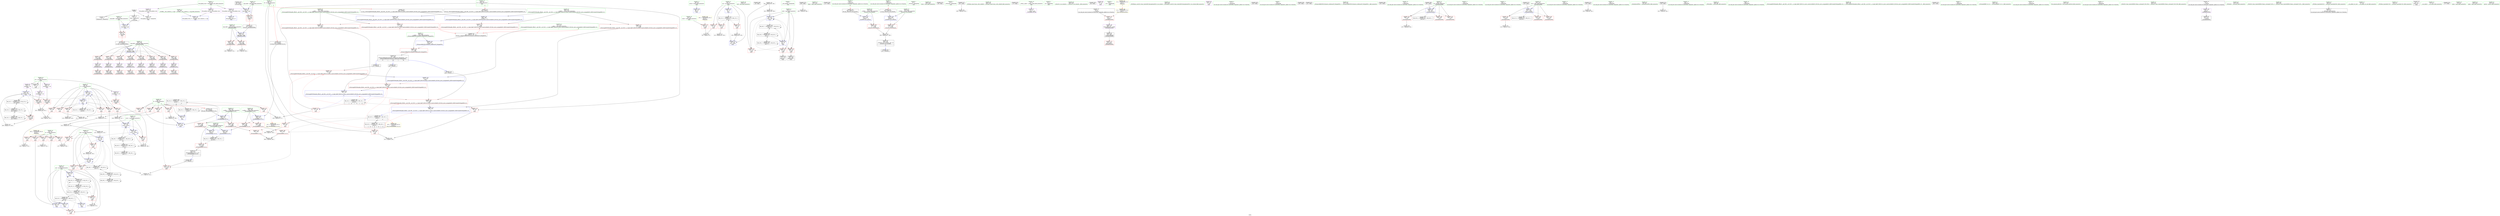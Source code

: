 digraph "SVFG" {
	label="SVFG";

	Node0x55c0e32dd220 [shape=record,color=grey,label="{NodeID: 0\nNullPtr}"];
	Node0x55c0e32dd220 -> Node0x55c0e3307ea0[style=solid];
	Node0x55c0e32dd220 -> Node0x55c0e3307fa0[style=solid];
	Node0x55c0e32dd220 -> Node0x55c0e33093a0[style=solid];
	Node0x55c0e335a240 [shape=record,color=black,label="{NodeID: 526\n46 = PHI()\n0th arg main }"];
	Node0x55c0e335a240 -> Node0x55c0e3309570[style=solid];
	Node0x55c0e331b030 [shape=record,color=grey,label="{NodeID: 360\n406 = cmp(403, 405, )\n}"];
	Node0x55c0e33094a0 [shape=record,color=blue,label="{NodeID: 194\n48\<--79\nretval\<--\nmain\n}"];
	Node0x55c0e3305c10 [shape=record,color=red,label="{NodeID: 111\n92\<--56\n\<--cas\nmain\n}"];
	Node0x55c0e3305c10 -> Node0x55c0e331a5b0[style=solid];
	Node0x55c0e3304690 [shape=record,color=green,label="{NodeID: 28\n50\<--51\nargc.addr\<--argc.addr_field_insensitive\nmain\n}"];
	Node0x55c0e3304690 -> Node0x55c0e33059a0[style=solid];
	Node0x55c0e3304690 -> Node0x55c0e3309570[style=solid];
	Node0x55c0e33108e0 [shape=record,color=black,label="{NodeID: 388\nMR_32V_2 = PHI(MR_32V_3, MR_32V_1, )\npts\{750000 \}\n}"];
	Node0x55c0e33108e0 -> Node0x55c0e33108e0[style=dashed];
	Node0x55c0e33108e0 -> Node0x55c0e3337b70[style=dashed];
	Node0x55c0e3311990 [shape=record,color=blue,label="{NodeID: 222\n388\<--387\n\<--\n_ZSt4swapIiENSt9enable_ifIXsr6__and_ISt6__not_ISt15__is_tuple_likeIT_EESt21is_move_constructibleIS3_ESt18is_move_assignableIS3_EEE5valueEvE4typeERS3_SC_\n|{<s0>8}}"];
	Node0x55c0e3311990:s0 -> Node0x55c0e333a870[style=dashed,color=blue];
	Node0x55c0e330c5c0 [shape=record,color=red,label="{NodeID: 139\n173\<--72\n\<--use\nmain\n}"];
	Node0x55c0e330c5c0 -> Node0x55c0e3309e60[style=solid];
	Node0x55c0e3306f50 [shape=record,color=green,label="{NodeID: 56\n276\<--277\nexit\<--exit_field_insensitive\n}"];
	Node0x55c0e3355a80 [shape=record,color=black,label="{NodeID: 499\n28 = PHI()\n}"];
	Node0x55c0e33187b0 [shape=record,color=grey,label="{NodeID: 333\n194 = Binary(193, 109, )\n}"];
	Node0x55c0e33187b0 -> Node0x55c0e3318630[style=solid];
	Node0x55c0e330dc80 [shape=record,color=red,label="{NodeID: 167\n287\<--286\n\<--arrayidx7\n_ZL8redirectiPPKc\n}"];
	Node0x55c0e3308850 [shape=record,color=black,label="{NodeID: 84\n391\<--414\n_ZSt3minIiERKT_S2_S2__ret\<--\n_ZSt3minIiERKT_S2_S2_\n|{<s0>9}}"];
	Node0x55c0e3308850:s0 -> Node0x55c0e3357c10[style=solid,color=blue];
	Node0x55c0e32d7a90 [shape=record,color=green,label="{NodeID: 1\n7\<--1\n__dso_handle\<--dummyObj\nGlob }"];
	Node0x55c0e335a310 [shape=record,color=black,label="{NodeID: 527\n244 = PHI(82, )\n0th arg _ZL8redirectiPPKc }"];
	Node0x55c0e335a310 -> Node0x55c0e3311310[style=solid];
	Node0x55c0e331b1b0 [shape=record,color=grey,label="{NodeID: 361\n283 = cmp(184, 280, )\n}"];
	Node0x55c0e3309570 [shape=record,color=blue,label="{NodeID: 195\n50\<--46\nargc.addr\<--argc\nmain\n}"];
	Node0x55c0e3309570 -> Node0x55c0e33059a0[style=dashed];
	Node0x55c0e3305ce0 [shape=record,color=red,label="{NodeID: 112\n224\<--56\n\<--cas\nmain\n}"];
	Node0x55c0e3305ce0 -> Node0x55c0e33184b0[style=solid];
	Node0x55c0e3304760 [shape=record,color=green,label="{NodeID: 29\n52\<--53\nargv.addr\<--argv.addr_field_insensitive\nmain\n}"];
	Node0x55c0e3304760 -> Node0x55c0e3305a70[style=solid];
	Node0x55c0e3304760 -> Node0x55c0e3309640[style=solid];
	Node0x55c0e3310de0 [shape=record,color=black,label="{NodeID: 389\nMR_53V_3 = PHI(MR_53V_4, MR_53V_2, )\npts\{395 \}\n}"];
	Node0x55c0e3310de0 -> Node0x55c0e330e7e0[style=dashed];
	Node0x55c0e3311a60 [shape=record,color=blue,label="{NodeID: 223\n396\<--392\n__a.addr\<--__a\n_ZSt3minIiERKT_S2_S2_\n}"];
	Node0x55c0e3311a60 -> Node0x55c0e330e8b0[style=dashed];
	Node0x55c0e3311a60 -> Node0x55c0e330e980[style=dashed];
	Node0x55c0e330c690 [shape=record,color=red,label="{NodeID: 140\n182\<--72\n\<--use\nmain\n}"];
	Node0x55c0e330c690 -> Node0x55c0e33190b0[style=solid];
	Node0x55c0e3307050 [shape=record,color=green,label="{NodeID: 57\n281\<--282\ndup2\<--dup2_field_insensitive\n}"];
	Node0x55c0e3355b50 [shape=record,color=black,label="{NodeID: 500\n221 = PHI()\n}"];
	Node0x55c0e3318930 [shape=record,color=grey,label="{NodeID: 334\n210 = Binary(209, 109, )\n}"];
	Node0x55c0e3318930 -> Node0x55c0e33110e0[style=solid];
	Node0x55c0e330dd50 [shape=record,color=red,label="{NodeID: 168\n299\<--298\n\<--arrayidx12\n_ZL8redirectiPPKc\n}"];
	Node0x55c0e3308920 [shape=record,color=black,label="{NodeID: 85\n448\<--459\n_ZStorSt12_Ios_IostateS__ret\<--or\n_ZStorSt12_Ios_IostateS_\n|{<s0>35}}"];
	Node0x55c0e3308920:s0 -> Node0x55c0e3358810[style=solid,color=blue];
	Node0x55c0e3302980 [shape=record,color=green,label="{NodeID: 2\n8\<--1\n_ZSt3cin\<--dummyObj\nGlob }"];
	Node0x55c0e335a420 [shape=record,color=black,label="{NodeID: 528\n245 = PHI(83, )\n1st arg _ZL8redirectiPPKc }"];
	Node0x55c0e335a420 -> Node0x55c0e33113e0[style=solid];
	Node0x55c0e331b330 [shape=record,color=grey,label="{NodeID: 362\n167 = cmp(165, 166, )\n}"];
	Node0x55c0e3309640 [shape=record,color=blue,label="{NodeID: 196\n52\<--47\nargv.addr\<--argv\nmain\n}"];
	Node0x55c0e3309640 -> Node0x55c0e3305a70[style=dashed];
	Node0x55c0e3305db0 [shape=record,color=red,label="{NodeID: 113\n238\<--56\n\<--cas\nmain\n}"];
	Node0x55c0e3305db0 -> Node0x55c0e3318330[style=solid];
	Node0x55c0e3304830 [shape=record,color=green,label="{NodeID: 30\n54\<--55\ncases\<--cases_field_insensitive\nmain\n}"];
	Node0x55c0e3304830 -> Node0x55c0e3305b40[style=solid];
	Node0x55c0e3311b30 [shape=record,color=blue,label="{NodeID: 224\n398\<--393\n__b.addr\<--__b\n_ZSt3minIiERKT_S2_S2_\n}"];
	Node0x55c0e3311b30 -> Node0x55c0e330ea50[style=dashed];
	Node0x55c0e3311b30 -> Node0x55c0e330eb20[style=dashed];
	Node0x55c0e330c760 [shape=record,color=red,label="{NodeID: 141\n176\<--76\n\<--next\nmain\n}"];
	Node0x55c0e330c760 -> Node0x55c0e3308510[style=solid];
	Node0x55c0e3307150 [shape=record,color=green,label="{NodeID: 58\n293\<--294\nclose\<--close_field_insensitive\n}"];
	Node0x55c0e3357940 [shape=record,color=black,label="{NodeID: 501\n96 = PHI()\n}"];
	Node0x55c0e3318ab0 [shape=record,color=grey,label="{NodeID: 335\n215 = Binary(214, 109, )\n}"];
	Node0x55c0e3318ab0 -> Node0x55c0e3311170[style=solid];
	Node0x55c0e330de20 [shape=record,color=red,label="{NodeID: 169\n309\<--308\n\<--arrayidx18\n_ZL8redirectiPPKc\n}"];
	Node0x55c0e33089f0 [shape=record,color=black,label="{NodeID: 86\n461\<--466\n_ZSt4moveIRiEONSt16remove_referenceIT_E4typeEOS2__ret\<--\n_ZSt4moveIRiEONSt16remove_referenceIT_E4typeEOS2_\n|{<s0>37|<s1>38|<s2>39}}"];
	Node0x55c0e33089f0:s0 -> Node0x55c0e33589d0[style=solid,color=blue];
	Node0x55c0e33089f0:s1 -> Node0x55c0e3358b10[style=solid,color=blue];
	Node0x55c0e33089f0:s2 -> Node0x55c0e3358c50[style=solid,color=blue];
	Node0x55c0e33027e0 [shape=record,color=green,label="{NodeID: 3\n11\<--1\n_ZSt4cout\<--dummyObj\nGlob }"];
	Node0x55c0e335a530 [shape=record,color=black,label="{NodeID: 529\n392 = PHI(66, )\n0th arg _ZSt3minIiERKT_S2_S2_ }"];
	Node0x55c0e335a530 -> Node0x55c0e3311a60[style=solid];
	Node0x55c0e331b4b0 [shape=record,color=grey,label="{NodeID: 363\n295 = cmp(184, 292, )\n}"];
	Node0x55c0e3309710 [shape=record,color=blue,label="{NodeID: 197\n56\<--79\ncas\<--\nmain\n}"];
	Node0x55c0e3309710 -> Node0x55c0e332b170[style=dashed];
	Node0x55c0e3305e80 [shape=record,color=red,label="{NodeID: 114\n99\<--58\n\<--N\nmain\n}"];
	Node0x55c0e3305e80 -> Node0x55c0e3319e30[style=solid];
	Node0x55c0e3304900 [shape=record,color=green,label="{NodeID: 31\n56\<--57\ncas\<--cas_field_insensitive\nmain\n}"];
	Node0x55c0e3304900 -> Node0x55c0e3305c10[style=solid];
	Node0x55c0e3304900 -> Node0x55c0e3305ce0[style=solid];
	Node0x55c0e3304900 -> Node0x55c0e3305db0[style=solid];
	Node0x55c0e3304900 -> Node0x55c0e3309710[style=solid];
	Node0x55c0e3304900 -> Node0x55c0e3311240[style=solid];
	Node0x55c0e3311c00 [shape=record,color=blue,label="{NodeID: 225\n394\<--408\nretval\<--\n_ZSt3minIiERKT_S2_S2_\n}"];
	Node0x55c0e3311c00 -> Node0x55c0e3310de0[style=dashed];
	Node0x55c0e330c830 [shape=record,color=red,label="{NodeID: 142\n186\<--76\n\<--next\nmain\n}"];
	Node0x55c0e330c830 -> Node0x55c0e33085e0[style=solid];
	Node0x55c0e3307250 [shape=record,color=green,label="{NodeID: 59\n345\<--346\n_ZNSt8ios_base15sync_with_stdioEb\<--_ZNSt8ios_base15sync_with_stdioEb_field_insensitive\n}"];
	Node0x55c0e3357a40 [shape=record,color=black,label="{NodeID: 502\n97 = PHI()\n}"];
	Node0x55c0e3318c30 [shape=record,color=grey,label="{NodeID: 336\n202 = Binary(199, 201, )\n}"];
	Node0x55c0e3318c30 -> Node0x55c0e331a130[style=solid];
	Node0x55c0e330def0 [shape=record,color=red,label="{NodeID: 170\n319\<--318\n\<--arrayidx22\n_ZL8redirectiPPKc\n}"];
	Node0x55c0e3308ac0 [shape=record,color=purple,label="{NodeID: 87\n27\<--4\n\<--_ZStL8__ioinit\n__cxx_global_var_init\n}"];
	Node0x55c0e33024a0 [shape=record,color=green,label="{NodeID: 4\n12\<--1\n.str\<--dummyObj\nGlob }"];
	Node0x55c0e335a640 [shape=record,color=black,label="{NodeID: 530\n393 = PHI(60, )\n1st arg _ZSt3minIiERKT_S2_S2_ }"];
	Node0x55c0e335a640 -> Node0x55c0e3311b30[style=solid];
	Node0x55c0e33097e0 [shape=record,color=blue,label="{NodeID: 198\n64\<--111\nans\<--\nmain\n}"];
	Node0x55c0e33097e0 -> Node0x55c0e330b990[style=dashed];
	Node0x55c0e33097e0 -> Node0x55c0e332c070[style=dashed];
	Node0x55c0e330b2c0 [shape=record,color=red,label="{NodeID: 115\n127\<--58\n\<--N\nmain\n}"];
	Node0x55c0e330b2c0 -> Node0x55c0e331aa30[style=solid];
	Node0x55c0e33049d0 [shape=record,color=green,label="{NodeID: 32\n58\<--59\nN\<--N_field_insensitive\nmain\n|{|<s2>8}}"];
	Node0x55c0e33049d0 -> Node0x55c0e3305e80[style=solid];
	Node0x55c0e33049d0 -> Node0x55c0e330b2c0[style=solid];
	Node0x55c0e33049d0:s2 -> Node0x55c0e3359010[style=solid,color=red];
	Node0x55c0e3311cd0 [shape=record,color=blue,label="{NodeID: 226\n394\<--411\nretval\<--\n_ZSt3minIiERKT_S2_S2_\n}"];
	Node0x55c0e3311cd0 -> Node0x55c0e3310de0[style=dashed];
	Node0x55c0e330c900 [shape=record,color=red,label="{NodeID: 143\n193\<--76\n\<--next\nmain\n}"];
	Node0x55c0e330c900 -> Node0x55c0e33187b0[style=solid];
	Node0x55c0e3307350 [shape=record,color=green,label="{NodeID: 60\n354\<--355\n_ZStorSt12_Ios_IostateS_\<--_ZStorSt12_Ios_IostateS__field_insensitive\n}"];
	Node0x55c0e3357b40 [shape=record,color=black,label="{NodeID: 503\n98 = PHI()\n}"];
	Node0x55c0e3318db0 [shape=record,color=grey,label="{NodeID: 337\n191 = Binary(190, 189, )\n}"];
	Node0x55c0e3318db0 -> Node0x55c0e330a0d0[style=solid];
	Node0x55c0e330dfc0 [shape=record,color=red,label="{NodeID: 171\n329\<--328\n\<--arrayidx27\n_ZL8redirectiPPKc\n}"];
	Node0x55c0e3308b90 [shape=record,color=purple,label="{NodeID: 88\n220\<--12\n\<--.str\nmain\n}"];
	Node0x55c0e3303230 [shape=record,color=green,label="{NodeID: 5\n14\<--1\n.str.1\<--dummyObj\nGlob }"];
	Node0x55c0e333d900 [shape=record,color=yellow,style=double,label="{NodeID: 448\n2V_1 = ENCHI(MR_2V_0)\npts\{1 \}\nFun[_ZL8redirectiPPKc]}"];
	Node0x55c0e333d900 -> Node0x55c0e33058d0[style=dashed];
	Node0x55c0e33098b0 [shape=record,color=blue,label="{NodeID: 199\n64\<--118\nans\<--\nmain\n}"];
	Node0x55c0e33098b0 -> Node0x55c0e330b990[style=dashed];
	Node0x55c0e33098b0 -> Node0x55c0e332c070[style=dashed];
	Node0x55c0e330b350 [shape=record,color=red,label="{NodeID: 116\n100\<--60\n\<--M\nmain\n}"];
	Node0x55c0e330b350 -> Node0x55c0e3319e30[style=solid];
	Node0x55c0e3304aa0 [shape=record,color=green,label="{NodeID: 33\n60\<--61\nM\<--M_field_insensitive\nmain\n|{|<s2>8|<s3>9}}"];
	Node0x55c0e3304aa0 -> Node0x55c0e330b350[style=solid];
	Node0x55c0e3304aa0 -> Node0x55c0e330b3e0[style=solid];
	Node0x55c0e3304aa0:s2 -> Node0x55c0e3359150[style=solid,color=red];
	Node0x55c0e3304aa0:s3 -> Node0x55c0e335a640[style=solid,color=red];
	Node0x55c0e3311da0 [shape=record,color=blue,label="{NodeID: 227\n451\<--449\n__a.addr\<--__a\n_ZStorSt12_Ios_IostateS_\n}"];
	Node0x55c0e3311da0 -> Node0x55c0e330ed90[style=dashed];
	Node0x55c0e330c9d0 [shape=record,color=red,label="{NodeID: 144\n136\<--133\n\<--call14\nmain\n}"];
	Node0x55c0e330c9d0 -> Node0x55c0e331a2b0[style=solid];
	Node0x55c0e3307450 [shape=record,color=green,label="{NodeID: 61\n357\<--358\n_ZNSt9basic_iosIcSt11char_traitsIcEE10exceptionsESt12_Ios_Iostate\<--_ZNSt9basic_iosIcSt11char_traitsIcEE10exceptionsESt12_Ios_Iostate_field_insensitive\n}"];
	Node0x55c0e3357c10 [shape=record,color=black,label="{NodeID: 504\n133 = PHI(391, )\n}"];
	Node0x55c0e3357c10 -> Node0x55c0e330c9d0[style=solid];
	Node0x55c0e3318f30 [shape=record,color=grey,label="{NodeID: 338\n141 = Binary(139, 140, )\n}"];
	Node0x55c0e3318f30 -> Node0x55c0e331a730[style=solid];
	Node0x55c0e330e090 [shape=record,color=red,label="{NodeID: 172\n339\<--338\n\<--arrayidx32\n_ZL8redirectiPPKc\n}"];
	Node0x55c0e3308c60 [shape=record,color=purple,label="{NodeID: 89\n229\<--14\n\<--.str.1\nmain\n}"];
	Node0x55c0e33032c0 [shape=record,color=green,label="{NodeID: 6\n17\<--1\n\<--dummyObj\nCan only get source location for instruction, argument, global var or function.}"];
	Node0x55c0e3309980 [shape=record,color=blue,label="{NodeID: 200\n64\<--122\nans\<--\nmain\n}"];
	Node0x55c0e3309980 -> Node0x55c0e3335d70[style=dashed];
	Node0x55c0e330b3e0 [shape=record,color=red,label="{NodeID: 117\n107\<--60\n\<--M\nmain\n}"];
	Node0x55c0e330b3e0 -> Node0x55c0e3319fb0[style=solid];
	Node0x55c0e3304b70 [shape=record,color=green,label="{NodeID: 34\n62\<--63\nK\<--K_field_insensitive\nmain\n}"];
	Node0x55c0e3304b70 -> Node0x55c0e330b4b0[style=solid];
	Node0x55c0e3304b70 -> Node0x55c0e330b580[style=solid];
	Node0x55c0e3304b70 -> Node0x55c0e330b650[style=solid];
	Node0x55c0e3304b70 -> Node0x55c0e330b720[style=solid];
	Node0x55c0e3304b70 -> Node0x55c0e330b7f0[style=solid];
	Node0x55c0e3311e70 [shape=record,color=blue,label="{NodeID: 228\n453\<--450\n__b.addr\<--__b\n_ZStorSt12_Ios_IostateS_\n}"];
	Node0x55c0e3311e70 -> Node0x55c0e330ee60[style=dashed];
	Node0x55c0e330caa0 [shape=record,color=red,label="{NodeID: 145\n179\<--178\n\<--arrayidx\nmain\n}"];
	Node0x55c0e330caa0 -> Node0x55c0e33193b0[style=solid];
	Node0x55c0e3307550 [shape=record,color=green,label="{NodeID: 62\n367\<--368\n__a.addr\<--__a.addr_field_insensitive\n_ZSt4swapIiENSt9enable_ifIXsr6__and_ISt6__not_ISt15__is_tuple_likeIT_EESt21is_move_constructibleIS3_ESt18is_move_assignableIS3_EEE5valueEvE4typeERS3_SC_\n}"];
	Node0x55c0e3307550 -> Node0x55c0e330e230[style=solid];
	Node0x55c0e3307550 -> Node0x55c0e330e300[style=solid];
	Node0x55c0e3307550 -> Node0x55c0e3311650[style=solid];
	Node0x55c0e3357dd0 [shape=record,color=black,label="{NodeID: 505\n226 = PHI()\n}"];
	Node0x55c0e333a870 [shape=record,color=black,label="{NodeID: 422\nMR_16V_4 = PHI(MR_16V_3, MR_16V_2, )\npts\{61 \}\n|{|<s3>9}}"];
	Node0x55c0e333a870 -> Node0x55c0e330b3e0[style=dashed];
	Node0x55c0e333a870 -> Node0x55c0e330c9d0[style=dashed];
	Node0x55c0e333a870 -> Node0x55c0e332bb70[style=dashed];
	Node0x55c0e333a870:s3 -> Node0x55c0e333dd90[style=dashed,color=red];
	Node0x55c0e33190b0 [shape=record,color=grey,label="{NodeID: 339\n183 = Binary(182, 184, )\n}"];
	Node0x55c0e33190b0 -> Node0x55c0e330a000[style=solid];
	Node0x55c0e330e160 [shape=record,color=red,label="{NodeID: 173\n350\<--349\nvbase.offset\<--\n_ZL8redirectiPPKc\n}"];
	Node0x55c0e3308d30 [shape=record,color=purple,label="{NodeID: 90\n472\<--16\nllvm.global_ctors_0\<--llvm.global_ctors\nGlob }"];
	Node0x55c0e3308d30 -> Node0x55c0e330f000[style=solid];
	Node0x55c0e3303350 [shape=record,color=green,label="{NodeID: 7\n79\<--1\n\<--dummyObj\nCan only get source location for instruction, argument, global var or function.}"];
	Node0x55c0e3309a50 [shape=record,color=blue,label="{NodeID: 201\n66\<--124\nR\<--\nmain\n}"];
	Node0x55c0e3309a50 -> Node0x55c0e3336270[style=dashed];
	Node0x55c0e330b4b0 [shape=record,color=red,label="{NodeID: 118\n111\<--62\n\<--K\nmain\n}"];
	Node0x55c0e330b4b0 -> Node0x55c0e33097e0[style=solid];
	Node0x55c0e3304c40 [shape=record,color=green,label="{NodeID: 35\n64\<--65\nans\<--ans_field_insensitive\nmain\n}"];
	Node0x55c0e3304c40 -> Node0x55c0e330b8c0[style=solid];
	Node0x55c0e3304c40 -> Node0x55c0e330b990[style=solid];
	Node0x55c0e3304c40 -> Node0x55c0e33097e0[style=solid];
	Node0x55c0e3304c40 -> Node0x55c0e33098b0[style=solid];
	Node0x55c0e3304c40 -> Node0x55c0e3309980[style=solid];
	Node0x55c0e3304c40 -> Node0x55c0e3309e60[style=solid];
	Node0x55c0e3311f40 [shape=record,color=blue,label="{NodeID: 229\n463\<--462\n__t.addr\<--__t\n_ZSt4moveIRiEONSt16remove_referenceIT_E4typeEOS2_\n}"];
	Node0x55c0e3311f40 -> Node0x55c0e330ef30[style=dashed];
	Node0x55c0e330cb70 [shape=record,color=red,label="{NodeID: 146\n189\<--188\n\<--arrayidx27\nmain\n}"];
	Node0x55c0e330cb70 -> Node0x55c0e3318db0[style=solid];
	Node0x55c0e3307620 [shape=record,color=green,label="{NodeID: 63\n369\<--370\n__b.addr\<--__b.addr_field_insensitive\n_ZSt4swapIiENSt9enable_ifIXsr6__and_ISt6__not_ISt15__is_tuple_likeIT_EESt21is_move_constructibleIS3_ESt18is_move_assignableIS3_EEE5valueEvE4typeERS3_SC_\n}"];
	Node0x55c0e3307620 -> Node0x55c0e330e3d0[style=solid];
	Node0x55c0e3307620 -> Node0x55c0e330e4a0[style=solid];
	Node0x55c0e3307620 -> Node0x55c0e3311720[style=solid];
	Node0x55c0e3357ea0 [shape=record,color=black,label="{NodeID: 506\n230 = PHI()\n}"];
	Node0x55c0e333ad70 [shape=record,color=black,label="{NodeID: 423\nMR_20V_13 = PHI(MR_20V_12, MR_20V_11, )\npts\{65 \}\n}"];
	Node0x55c0e333ad70 -> Node0x55c0e330b8c0[style=dashed];
	Node0x55c0e333ad70 -> Node0x55c0e3309e60[style=dashed];
	Node0x55c0e333ad70 -> Node0x55c0e3334470[style=dashed];
	Node0x55c0e333ad70 -> Node0x55c0e333ad70[style=dashed];
	Node0x55c0e3319230 [shape=record,color=grey,label="{NodeID: 340\n154 = Binary(153, 116, )\n}"];
	Node0x55c0e3319230 -> Node0x55c0e3309cc0[style=solid];
	Node0x55c0e330e230 [shape=record,color=red,label="{NodeID: 174\n375\<--367\n\<--__a.addr\n_ZSt4swapIiENSt9enable_ifIXsr6__and_ISt6__not_ISt15__is_tuple_likeIT_EESt21is_move_constructibleIS3_ESt18is_move_assignableIS3_EEE5valueEvE4typeERS3_SC_\n|{<s0>37}}"];
	Node0x55c0e330e230:s0 -> Node0x55c0e3359e70[style=solid,color=red];
	Node0x55c0e3308e30 [shape=record,color=purple,label="{NodeID: 91\n473\<--16\nllvm.global_ctors_1\<--llvm.global_ctors\nGlob }"];
	Node0x55c0e3308e30 -> Node0x55c0e33092a0[style=solid];
	Node0x55c0e33033e0 [shape=record,color=green,label="{NodeID: 8\n109\<--1\n\<--dummyObj\nCan only get source location for instruction, argument, global var or function.|{<s0>35}}"];
	Node0x55c0e33033e0:s0 -> Node0x55c0e3358ed0[style=solid,color=red];
	Node0x55c0e3309b20 [shape=record,color=blue,label="{NodeID: 202\n68\<--124\nC\<--\nmain\n}"];
	Node0x55c0e3309b20 -> Node0x55c0e330be70[style=dashed];
	Node0x55c0e3309b20 -> Node0x55c0e330bf40[style=dashed];
	Node0x55c0e3309b20 -> Node0x55c0e330c010[style=dashed];
	Node0x55c0e3309b20 -> Node0x55c0e330c0e0[style=dashed];
	Node0x55c0e3309b20 -> Node0x55c0e330c1b0[style=dashed];
	Node0x55c0e3309b20 -> Node0x55c0e330c280[style=dashed];
	Node0x55c0e3309b20 -> Node0x55c0e3309b20[style=dashed];
	Node0x55c0e3309b20 -> Node0x55c0e33110e0[style=dashed];
	Node0x55c0e3309b20 -> Node0x55c0e330f4e0[style=dashed];
	Node0x55c0e330b580 [shape=record,color=red,label="{NodeID: 119\n114\<--62\n\<--K\nmain\n}"];
	Node0x55c0e330b580 -> Node0x55c0e331a8b0[style=solid];
	Node0x55c0e3304d10 [shape=record,color=green,label="{NodeID: 36\n66\<--67\nR\<--R_field_insensitive\nmain\n|{|<s7>9}}"];
	Node0x55c0e3304d10 -> Node0x55c0e330ba60[style=solid];
	Node0x55c0e3304d10 -> Node0x55c0e330bb30[style=solid];
	Node0x55c0e3304d10 -> Node0x55c0e330bc00[style=solid];
	Node0x55c0e3304d10 -> Node0x55c0e330bcd0[style=solid];
	Node0x55c0e3304d10 -> Node0x55c0e330bda0[style=solid];
	Node0x55c0e3304d10 -> Node0x55c0e3309a50[style=solid];
	Node0x55c0e3304d10 -> Node0x55c0e3311170[style=solid];
	Node0x55c0e3304d10:s7 -> Node0x55c0e335a530[style=solid,color=red];
	Node0x55c0e330cc40 [shape=record,color=red,label="{NodeID: 147\n199\<--198\n\<--arrayidx30\nmain\n}"];
	Node0x55c0e330cc40 -> Node0x55c0e3318c30[style=solid];
	Node0x55c0e33076f0 [shape=record,color=green,label="{NodeID: 64\n371\<--372\n__tmp\<--__tmp_field_insensitive\n_ZSt4swapIiENSt9enable_ifIXsr6__and_ISt6__not_ISt15__is_tuple_likeIT_EESt21is_move_constructibleIS3_ESt18is_move_assignableIS3_EEE5valueEvE4typeERS3_SC_\n|{|<s1>39}}"];
	Node0x55c0e33076f0 -> Node0x55c0e33117f0[style=solid];
	Node0x55c0e33076f0:s1 -> Node0x55c0e3359e70[style=solid,color=red];
	Node0x55c0e3357f70 [shape=record,color=black,label="{NodeID: 507\n232 = PHI()\n}"];
	Node0x55c0e33193b0 [shape=record,color=grey,label="{NodeID: 341\n180 = Binary(179, 109, )\n}"];
	Node0x55c0e33193b0 -> Node0x55c0e3309f30[style=solid];
	Node0x55c0e330e300 [shape=record,color=red,label="{NodeID: 175\n384\<--367\n\<--__a.addr\n_ZSt4swapIiENSt9enable_ifIXsr6__and_ISt6__not_ISt15__is_tuple_likeIT_EESt21is_move_constructibleIS3_ESt18is_move_assignableIS3_EEE5valueEvE4typeERS3_SC_\n}"];
	Node0x55c0e330e300 -> Node0x55c0e33118c0[style=solid];
	Node0x55c0e3308f30 [shape=record,color=purple,label="{NodeID: 92\n474\<--16\nllvm.global_ctors_2\<--llvm.global_ctors\nGlob }"];
	Node0x55c0e3308f30 -> Node0x55c0e33093a0[style=solid];
	Node0x55c0e3303470 [shape=record,color=green,label="{NodeID: 9\n116\<--1\n\<--dummyObj\nCan only get source location for instruction, argument, global var or function.|{<s0>35}}"];
	Node0x55c0e3303470:s0 -> Node0x55c0e3358d90[style=solid,color=red];
	Node0x55c0e3309bf0 [shape=record,color=blue,label="{NodeID: 203\n70\<--148\ncover\<--mul20\nmain\n}"];
	Node0x55c0e3309bf0 -> Node0x55c0e330c350[style=dashed];
	Node0x55c0e3309bf0 -> Node0x55c0e330c420[style=dashed];
	Node0x55c0e3309bf0 -> Node0x55c0e330a0d0[style=dashed];
	Node0x55c0e3309bf0 -> Node0x55c0e3334970[style=dashed];
	Node0x55c0e330b650 [shape=record,color=red,label="{NodeID: 120\n118\<--62\n\<--K\nmain\n}"];
	Node0x55c0e330b650 -> Node0x55c0e33098b0[style=solid];
	Node0x55c0e3304de0 [shape=record,color=green,label="{NodeID: 37\n68\<--69\nC\<--C_field_insensitive\nmain\n}"];
	Node0x55c0e3304de0 -> Node0x55c0e330be70[style=solid];
	Node0x55c0e3304de0 -> Node0x55c0e330bf40[style=solid];
	Node0x55c0e3304de0 -> Node0x55c0e330c010[style=solid];
	Node0x55c0e3304de0 -> Node0x55c0e330c0e0[style=solid];
	Node0x55c0e3304de0 -> Node0x55c0e330c1b0[style=solid];
	Node0x55c0e3304de0 -> Node0x55c0e330c280[style=solid];
	Node0x55c0e3304de0 -> Node0x55c0e3309b20[style=solid];
	Node0x55c0e3304de0 -> Node0x55c0e33110e0[style=solid];
	Node0x55c0e330cd10 [shape=record,color=red,label="{NodeID: 148\n201\<--200\n\<--arrayidx31\nmain\n}"];
	Node0x55c0e330cd10 -> Node0x55c0e3318c30[style=solid];
	Node0x55c0e33077c0 [shape=record,color=green,label="{NodeID: 65\n377\<--378\n_ZSt4moveIRiEONSt16remove_referenceIT_E4typeEOS2_\<--_ZSt4moveIRiEONSt16remove_referenceIT_E4typeEOS2__field_insensitive\n}"];
	Node0x55c0e3358040 [shape=record,color=black,label="{NodeID: 508\n233 = PHI()\n}"];
	Node0x55c0e3319530 [shape=record,color=grey,label="{NodeID: 342\n153 = Binary(152, 124, )\n}"];
	Node0x55c0e3319530 -> Node0x55c0e3319230[style=solid];
	Node0x55c0e330e3d0 [shape=record,color=red,label="{NodeID: 176\n381\<--369\n\<--__b.addr\n_ZSt4swapIiENSt9enable_ifIXsr6__and_ISt6__not_ISt15__is_tuple_likeIT_EESt21is_move_constructibleIS3_ESt18is_move_assignableIS3_EEE5valueEvE4typeERS3_SC_\n|{<s0>38}}"];
	Node0x55c0e330e3d0:s0 -> Node0x55c0e3359e70[style=solid,color=red];
	Node0x55c0e3309030 [shape=record,color=purple,label="{NodeID: 93\n178\<--74\narrayidx\<--cut\nmain\n}"];
	Node0x55c0e3309030 -> Node0x55c0e330caa0[style=solid];
	Node0x55c0e3309030 -> Node0x55c0e3309f30[style=solid];
	Node0x55c0e3303500 [shape=record,color=green,label="{NodeID: 10\n122\<--1\n\<--dummyObj\nCan only get source location for instruction, argument, global var or function.}"];
	Node0x55c0e333dd90 [shape=record,color=yellow,style=double,label="{NodeID: 453\n16V_1 = ENCHI(MR_16V_0)\npts\{61 \}\nFun[_ZSt3minIiERKT_S2_S2_]}"];
	Node0x55c0e333dd90 -> Node0x55c0e330ebf0[style=dashed];
	Node0x55c0e3309cc0 [shape=record,color=blue,label="{NodeID: 204\n72\<--154\nuse\<--sub\nmain\n}"];
	Node0x55c0e3309cc0 -> Node0x55c0e330c4f0[style=dashed];
	Node0x55c0e3309cc0 -> Node0x55c0e330c5c0[style=dashed];
	Node0x55c0e3309cc0 -> Node0x55c0e330c690[style=dashed];
	Node0x55c0e3309cc0 -> Node0x55c0e330a000[style=dashed];
	Node0x55c0e3309cc0 -> Node0x55c0e3334e70[style=dashed];
	Node0x55c0e330b720 [shape=record,color=red,label="{NodeID: 121\n142\<--62\n\<--K\nmain\n}"];
	Node0x55c0e330b720 -> Node0x55c0e331a730[style=solid];
	Node0x55c0e3304eb0 [shape=record,color=green,label="{NodeID: 38\n70\<--71\ncover\<--cover_field_insensitive\nmain\n}"];
	Node0x55c0e3304eb0 -> Node0x55c0e330c350[style=solid];
	Node0x55c0e3304eb0 -> Node0x55c0e330c420[style=solid];
	Node0x55c0e3304eb0 -> Node0x55c0e3309bf0[style=solid];
	Node0x55c0e3304eb0 -> Node0x55c0e330a0d0[style=solid];
	Node0x55c0e330cde0 [shape=record,color=red,label="{NodeID: 149\n256\<--246\n\<--argc.addr\n_ZL8redirectiPPKc\n}"];
	Node0x55c0e330cde0 -> Node0x55c0e331abb0[style=solid];
	Node0x55c0e33078c0 [shape=record,color=green,label="{NodeID: 66\n394\<--395\nretval\<--retval_field_insensitive\n_ZSt3minIiERKT_S2_S2_\n}"];
	Node0x55c0e33078c0 -> Node0x55c0e330e7e0[style=solid];
	Node0x55c0e33078c0 -> Node0x55c0e3311c00[style=solid];
	Node0x55c0e33078c0 -> Node0x55c0e3311cd0[style=solid];
	Node0x55c0e3358110 [shape=record,color=black,label="{NodeID: 509\n262 = PHI()\n}"];
	Node0x55c0e3358110 -> Node0x55c0e33114b0[style=solid];
	Node0x55c0e33196b0 [shape=record,color=grey,label="{NodeID: 343\n152 = Binary(150, 151, )\n}"];
	Node0x55c0e33196b0 -> Node0x55c0e3319530[style=solid];
	Node0x55c0e330e4a0 [shape=record,color=red,label="{NodeID: 177\n388\<--369\n\<--__b.addr\n_ZSt4swapIiENSt9enable_ifIXsr6__and_ISt6__not_ISt15__is_tuple_likeIT_EESt21is_move_constructibleIS3_ESt18is_move_assignableIS3_EEE5valueEvE4typeERS3_SC_\n}"];
	Node0x55c0e330e4a0 -> Node0x55c0e3311990[style=solid];
	Node0x55c0e3309100 [shape=record,color=purple,label="{NodeID: 94\n188\<--74\narrayidx27\<--cut\nmain\n}"];
	Node0x55c0e3309100 -> Node0x55c0e330cb70[style=solid];
	Node0x55c0e33035c0 [shape=record,color=green,label="{NodeID: 11\n124\<--1\n\<--dummyObj\nCan only get source location for instruction, argument, global var or function.}"];
	Node0x55c0e333dea0 [shape=record,color=yellow,style=double,label="{NodeID: 454\n22V_1 = ENCHI(MR_22V_0)\npts\{67 \}\nFun[_ZSt3minIiERKT_S2_S2_]}"];
	Node0x55c0e333dea0 -> Node0x55c0e330ecc0[style=dashed];
	Node0x55c0e3328570 [shape=record,color=black,label="{NodeID: 371\nMR_39V_4 = PHI(MR_39V_2, MR_39V_1, )\npts\{251 \}\n}"];
	Node0x55c0e3309d90 [shape=record,color=blue,label="{NodeID: 205\n76\<--79\nnext\<--\nmain\n}"];
	Node0x55c0e3309d90 -> Node0x55c0e330c760[style=dashed];
	Node0x55c0e3309d90 -> Node0x55c0e330c830[style=dashed];
	Node0x55c0e3309d90 -> Node0x55c0e330c900[style=dashed];
	Node0x55c0e3309d90 -> Node0x55c0e330a1a0[style=dashed];
	Node0x55c0e3309d90 -> Node0x55c0e3335370[style=dashed];
	Node0x55c0e330b7f0 [shape=record,color=red,label="{NodeID: 122\n166\<--62\n\<--K\nmain\n}"];
	Node0x55c0e330b7f0 -> Node0x55c0e331b330[style=solid];
	Node0x55c0e3304f80 [shape=record,color=green,label="{NodeID: 39\n72\<--73\nuse\<--use_field_insensitive\nmain\n}"];
	Node0x55c0e3304f80 -> Node0x55c0e330c4f0[style=solid];
	Node0x55c0e3304f80 -> Node0x55c0e330c5c0[style=solid];
	Node0x55c0e3304f80 -> Node0x55c0e330c690[style=solid];
	Node0x55c0e3304f80 -> Node0x55c0e3309cc0[style=solid];
	Node0x55c0e3304f80 -> Node0x55c0e330a000[style=solid];
	Node0x55c0e330ceb0 [shape=record,color=red,label="{NodeID: 150\n304\<--246\n\<--argc.addr\n_ZL8redirectiPPKc\n}"];
	Node0x55c0e330ceb0 -> Node0x55c0e331a430[style=solid];
	Node0x55c0e3307990 [shape=record,color=green,label="{NodeID: 67\n396\<--397\n__a.addr\<--__a.addr_field_insensitive\n_ZSt3minIiERKT_S2_S2_\n}"];
	Node0x55c0e3307990 -> Node0x55c0e330e8b0[style=solid];
	Node0x55c0e3307990 -> Node0x55c0e330e980[style=solid];
	Node0x55c0e3307990 -> Node0x55c0e3311a60[style=solid];
	Node0x55c0e3358240 [shape=record,color=black,label="{NodeID: 510\n280 = PHI()\n}"];
	Node0x55c0e3358240 -> Node0x55c0e331b1b0[style=solid];
	Node0x55c0e3319830 [shape=record,color=grey,label="{NodeID: 344\n148 = Binary(146, 147, )\n}"];
	Node0x55c0e3319830 -> Node0x55c0e3309bf0[style=solid];
	Node0x55c0e330e570 [shape=record,color=red,label="{NodeID: 178\n379\<--376\n\<--call\n_ZSt4swapIiENSt9enable_ifIXsr6__and_ISt6__not_ISt15__is_tuple_likeIT_EESt21is_move_constructibleIS3_ESt18is_move_assignableIS3_EEE5valueEvE4typeERS3_SC_\n}"];
	Node0x55c0e330e570 -> Node0x55c0e33117f0[style=solid];
	Node0x55c0e33091d0 [shape=record,color=purple,label="{NodeID: 95\n198\<--74\narrayidx30\<--cut\nmain\n}"];
	Node0x55c0e33091d0 -> Node0x55c0e330cc40[style=solid];
	Node0x55c0e33036c0 [shape=record,color=green,label="{NodeID: 12\n158\<--1\n\<--dummyObj\nCan only get source location for instruction, argument, global var or function.}"];
	Node0x55c0e3309e60 [shape=record,color=blue,label="{NodeID: 206\n64\<--173\nans\<--\nmain\n}"];
	Node0x55c0e3309e60 -> Node0x55c0e333ad70[style=dashed];
	Node0x55c0e330b8c0 [shape=record,color=red,label="{NodeID: 123\n170\<--64\n\<--ans\nmain\n}"];
	Node0x55c0e330b8c0 -> Node0x55c0e331aeb0[style=solid];
	Node0x55c0e3305050 [shape=record,color=green,label="{NodeID: 40\n74\<--75\ncut\<--cut_field_insensitive\nmain\n}"];
	Node0x55c0e3305050 -> Node0x55c0e3308370[style=solid];
	Node0x55c0e3305050 -> Node0x55c0e3309030[style=solid];
	Node0x55c0e3305050 -> Node0x55c0e3309100[style=solid];
	Node0x55c0e3305050 -> Node0x55c0e33091d0[style=solid];
	Node0x55c0e3305050 -> Node0x55c0e3306000[style=solid];
	Node0x55c0e330cf80 [shape=record,color=red,label="{NodeID: 151\n259\<--248\n\<--argv.addr\n_ZL8redirectiPPKc\n}"];
	Node0x55c0e330cf80 -> Node0x55c0e33060d0[style=solid];
	Node0x55c0e3307a60 [shape=record,color=green,label="{NodeID: 68\n398\<--399\n__b.addr\<--__b.addr_field_insensitive\n_ZSt3minIiERKT_S2_S2_\n}"];
	Node0x55c0e3307a60 -> Node0x55c0e330ea50[style=solid];
	Node0x55c0e3307a60 -> Node0x55c0e330eb20[style=solid];
	Node0x55c0e3307a60 -> Node0x55c0e3311b30[style=solid];
	Node0x55c0e3358340 [shape=record,color=black,label="{NodeID: 511\n292 = PHI()\n}"];
	Node0x55c0e3358340 -> Node0x55c0e331b4b0[style=solid];
	Node0x55c0e33199b0 [shape=record,color=grey,label="{NodeID: 345\n315 = cmp(314, 184, )\n}"];
	Node0x55c0e330e640 [shape=record,color=red,label="{NodeID: 179\n383\<--382\n\<--call1\n_ZSt4swapIiENSt9enable_ifIXsr6__and_ISt6__not_ISt15__is_tuple_likeIT_EESt21is_move_constructibleIS3_ESt18is_move_assignableIS3_EEE5valueEvE4typeERS3_SC_\n}"];
	Node0x55c0e330e640 -> Node0x55c0e33118c0[style=solid];
	Node0x55c0e3306000 [shape=record,color=purple,label="{NodeID: 96\n200\<--74\narrayidx31\<--cut\nmain\n}"];
	Node0x55c0e3306000 -> Node0x55c0e330cd10[style=solid];
	Node0x55c0e33037c0 [shape=record,color=green,label="{NodeID: 13\n159\<--1\n\<--dummyObj\nCan only get source location for instruction, argument, global var or function.}"];
	Node0x55c0e3309f30 [shape=record,color=blue,label="{NodeID: 207\n178\<--180\narrayidx\<--inc\nmain\n}"];
	Node0x55c0e3309f30 -> Node0x55c0e330caa0[style=dashed];
	Node0x55c0e3309f30 -> Node0x55c0e330cb70[style=dashed];
	Node0x55c0e3309f30 -> Node0x55c0e330cc40[style=dashed];
	Node0x55c0e3309f30 -> Node0x55c0e330cd10[style=dashed];
	Node0x55c0e3309f30 -> Node0x55c0e3309f30[style=dashed];
	Node0x55c0e3309f30 -> Node0x55c0e3335870[style=dashed];
	Node0x55c0e330b990 [shape=record,color=red,label="{NodeID: 124\n231\<--64\n\<--ans\nmain\n}"];
	Node0x55c0e3305120 [shape=record,color=green,label="{NodeID: 41\n76\<--77\nnext\<--next_field_insensitive\nmain\n}"];
	Node0x55c0e3305120 -> Node0x55c0e330c760[style=solid];
	Node0x55c0e3305120 -> Node0x55c0e330c830[style=solid];
	Node0x55c0e3305120 -> Node0x55c0e330c900[style=solid];
	Node0x55c0e3305120 -> Node0x55c0e3309d90[style=solid];
	Node0x55c0e3305120 -> Node0x55c0e330a1a0[style=solid];
	Node0x55c0e3333f70 [shape=record,color=black,label="{NodeID: 401\nMR_41V_4 = PHI(MR_41V_3, MR_41V_1, )\npts\{253 \}\n}"];
	Node0x55c0e330d050 [shape=record,color=red,label="{NodeID: 152\n269\<--248\n\<--argv.addr\n_ZL8redirectiPPKc\n}"];
	Node0x55c0e330d050 -> Node0x55c0e33061a0[style=solid];
	Node0x55c0e3307b30 [shape=record,color=green,label="{NodeID: 69\n451\<--452\n__a.addr\<--__a.addr_field_insensitive\n_ZStorSt12_Ios_IostateS_\n}"];
	Node0x55c0e3307b30 -> Node0x55c0e330ed90[style=solid];
	Node0x55c0e3307b30 -> Node0x55c0e3311da0[style=solid];
	Node0x55c0e3358440 [shape=record,color=black,label="{NodeID: 512\n310 = PHI()\n}"];
	Node0x55c0e3358440 -> Node0x55c0e3311580[style=solid];
	Node0x55c0e3319b30 [shape=record,color=grey,label="{NodeID: 346\n325 = cmp(184, 324, )\n}"];
	Node0x55c0e330e710 [shape=record,color=red,label="{NodeID: 180\n387\<--386\n\<--call2\n_ZSt4swapIiENSt9enable_ifIXsr6__and_ISt6__not_ISt15__is_tuple_likeIT_EESt21is_move_constructibleIS3_ESt18is_move_assignableIS3_EEE5valueEvE4typeERS3_SC_\n}"];
	Node0x55c0e330e710 -> Node0x55c0e3311990[style=solid];
	Node0x55c0e33060d0 [shape=record,color=purple,label="{NodeID: 97\n260\<--259\narrayidx\<--\n_ZL8redirectiPPKc\n}"];
	Node0x55c0e33060d0 -> Node0x55c0e330dae0[style=solid];
	Node0x55c0e33038c0 [shape=record,color=green,label="{NodeID: 14\n160\<--1\n\<--dummyObj\nCan only get source location for instruction, argument, global var or function.}"];
	Node0x55c0e330a000 [shape=record,color=blue,label="{NodeID: 208\n72\<--183\nuse\<--dec\nmain\n}"];
	Node0x55c0e330a000 -> Node0x55c0e330c4f0[style=dashed];
	Node0x55c0e330a000 -> Node0x55c0e330c5c0[style=dashed];
	Node0x55c0e330a000 -> Node0x55c0e330c690[style=dashed];
	Node0x55c0e330a000 -> Node0x55c0e330a000[style=dashed];
	Node0x55c0e330a000 -> Node0x55c0e3334e70[style=dashed];
	Node0x55c0e330ba60 [shape=record,color=red,label="{NodeID: 125\n126\<--66\n\<--R\nmain\n}"];
	Node0x55c0e330ba60 -> Node0x55c0e331aa30[style=solid];
	Node0x55c0e33051f0 [shape=record,color=green,label="{NodeID: 42\n85\<--86\n_ZL8redirectiPPKc\<--_ZL8redirectiPPKc_field_insensitive\n}"];
	Node0x55c0e3334470 [shape=record,color=black,label="{NodeID: 402\nMR_20V_10 = PHI(MR_20V_14, MR_20V_9, )\npts\{65 \}\n}"];
	Node0x55c0e3334470 -> Node0x55c0e330b8c0[style=dashed];
	Node0x55c0e3334470 -> Node0x55c0e3309e60[style=dashed];
	Node0x55c0e3334470 -> Node0x55c0e3334470[style=dashed];
	Node0x55c0e3334470 -> Node0x55c0e3335d70[style=dashed];
	Node0x55c0e3334470 -> Node0x55c0e333ad70[style=dashed];
	Node0x55c0e330d120 [shape=record,color=red,label="{NodeID: 153\n285\<--248\n\<--argv.addr\n_ZL8redirectiPPKc\n}"];
	Node0x55c0e330d120 -> Node0x55c0e3306270[style=solid];
	Node0x55c0e3307c00 [shape=record,color=green,label="{NodeID: 70\n453\<--454\n__b.addr\<--__b.addr_field_insensitive\n_ZStorSt12_Ios_IostateS_\n}"];
	Node0x55c0e3307c00 -> Node0x55c0e330ee60[style=solid];
	Node0x55c0e3307c00 -> Node0x55c0e3311e70[style=solid];
	Node0x55c0e3358540 [shape=record,color=black,label="{NodeID: 513\n324 = PHI()\n}"];
	Node0x55c0e3358540 -> Node0x55c0e3319b30[style=solid];
	Node0x55c0e3319cb0 [shape=record,color=grey,label="{NodeID: 347\n335 = cmp(184, 334, )\n}"];
	Node0x55c0e330e7e0 [shape=record,color=red,label="{NodeID: 181\n414\<--394\n\<--retval\n_ZSt3minIiERKT_S2_S2_\n}"];
	Node0x55c0e330e7e0 -> Node0x55c0e3308850[style=solid];
	Node0x55c0e33061a0 [shape=record,color=purple,label="{NodeID: 98\n270\<--269\narrayidx3\<--\n_ZL8redirectiPPKc\n}"];
	Node0x55c0e33061a0 -> Node0x55c0e330dbb0[style=solid];
	Node0x55c0e33039c0 [shape=record,color=green,label="{NodeID: 15\n184\<--1\n\<--dummyObj\nCan only get source location for instruction, argument, global var or function.}"];
	Node0x55c0e330a0d0 [shape=record,color=blue,label="{NodeID: 209\n70\<--191\ncover\<--sub28\nmain\n}"];
	Node0x55c0e330a0d0 -> Node0x55c0e330c350[style=dashed];
	Node0x55c0e330a0d0 -> Node0x55c0e330c420[style=dashed];
	Node0x55c0e330a0d0 -> Node0x55c0e330a0d0[style=dashed];
	Node0x55c0e330a0d0 -> Node0x55c0e3334970[style=dashed];
	Node0x55c0e330bb30 [shape=record,color=red,label="{NodeID: 126\n139\<--66\n\<--R\nmain\n}"];
	Node0x55c0e330bb30 -> Node0x55c0e3318f30[style=solid];
	Node0x55c0e33052f0 [shape=record,color=green,label="{NodeID: 43\n88\<--89\n_ZNSirsERi\<--_ZNSirsERi_field_insensitive\n}"];
	Node0x55c0e3334970 [shape=record,color=black,label="{NodeID: 403\nMR_26V_7 = PHI(MR_26V_11, MR_26V_6, )\npts\{71 \}\n}"];
	Node0x55c0e3334970 -> Node0x55c0e3309bf0[style=dashed];
	Node0x55c0e3334970 -> Node0x55c0e3334970[style=dashed];
	Node0x55c0e3334970 -> Node0x55c0e3336c70[style=dashed];
	Node0x55c0e330d1f0 [shape=record,color=red,label="{NodeID: 154\n297\<--248\n\<--argv.addr\n_ZL8redirectiPPKc\n}"];
	Node0x55c0e330d1f0 -> Node0x55c0e3306340[style=solid];
	Node0x55c0e3307cd0 [shape=record,color=green,label="{NodeID: 71\n463\<--464\n__t.addr\<--__t.addr_field_insensitive\n_ZSt4moveIRiEONSt16remove_referenceIT_E4typeEOS2_\n}"];
	Node0x55c0e3307cd0 -> Node0x55c0e330ef30[style=solid];
	Node0x55c0e3307cd0 -> Node0x55c0e3311f40[style=solid];
	Node0x55c0e3358640 [shape=record,color=black,label="{NodeID: 514\n334 = PHI()\n}"];
	Node0x55c0e3358640 -> Node0x55c0e3319cb0[style=solid];
	Node0x55c0e3319e30 [shape=record,color=grey,label="{NodeID: 348\n101 = cmp(99, 100, )\n}"];
	Node0x55c0e330e8b0 [shape=record,color=red,label="{NodeID: 182\n404\<--396\n\<--__a.addr\n_ZSt3minIiERKT_S2_S2_\n}"];
	Node0x55c0e330e8b0 -> Node0x55c0e330ecc0[style=solid];
	Node0x55c0e3306270 [shape=record,color=purple,label="{NodeID: 99\n286\<--285\narrayidx7\<--\n_ZL8redirectiPPKc\n}"];
	Node0x55c0e3306270 -> Node0x55c0e330dc80[style=solid];
	Node0x55c0e3303ac0 [shape=record,color=green,label="{NodeID: 16\n196\<--1\n\<--dummyObj\nCan only get source location for instruction, argument, global var or function.}"];
	Node0x55c0e330a1a0 [shape=record,color=blue,label="{NodeID: 210\n76\<--195\nnext\<--and\nmain\n}"];
	Node0x55c0e330a1a0 -> Node0x55c0e330c760[style=dashed];
	Node0x55c0e330a1a0 -> Node0x55c0e330c830[style=dashed];
	Node0x55c0e330a1a0 -> Node0x55c0e330c900[style=dashed];
	Node0x55c0e330a1a0 -> Node0x55c0e330a1a0[style=dashed];
	Node0x55c0e330a1a0 -> Node0x55c0e3335370[style=dashed];
	Node0x55c0e330bc00 [shape=record,color=red,label="{NodeID: 127\n146\<--66\n\<--R\nmain\n}"];
	Node0x55c0e330bc00 -> Node0x55c0e3319830[style=solid];
	Node0x55c0e33053f0 [shape=record,color=green,label="{NodeID: 44\n104\<--105\n_ZSt4swapIiENSt9enable_ifIXsr6__and_ISt6__not_ISt15__is_tuple_likeIT_EESt21is_move_constructibleIS3_ESt18is_move_assignableIS3_EEE5valueEvE4typeERS3_SC_\<--_ZSt4swapIiENSt9enable_ifIXsr6__and_ISt6__not_ISt15__is_tuple_likeIT_EESt21is_move_constructibleIS3_ESt18is_move_assignableIS3_EEE5valueEvE4typeERS3_SC__field_insensitive\n}"];
	Node0x55c0e3334e70 [shape=record,color=black,label="{NodeID: 404\nMR_28V_7 = PHI(MR_28V_11, MR_28V_6, )\npts\{73 \}\n}"];
	Node0x55c0e3334e70 -> Node0x55c0e3309cc0[style=dashed];
	Node0x55c0e3334e70 -> Node0x55c0e3334e70[style=dashed];
	Node0x55c0e3334e70 -> Node0x55c0e3337170[style=dashed];
	Node0x55c0e330d2c0 [shape=record,color=red,label="{NodeID: 155\n307\<--248\n\<--argv.addr\n_ZL8redirectiPPKc\n}"];
	Node0x55c0e330d2c0 -> Node0x55c0e3306410[style=solid];
	Node0x55c0e3307da0 [shape=record,color=green,label="{NodeID: 72\n18\<--468\n_GLOBAL__sub_I_bmerry_2_1.cpp\<--_GLOBAL__sub_I_bmerry_2_1.cpp_field_insensitive\n}"];
	Node0x55c0e3307da0 -> Node0x55c0e33092a0[style=solid];
	Node0x55c0e3358740 [shape=record,color=black,label="{NodeID: 515\n344 = PHI()\n}"];
	Node0x55c0e332a4a0 [shape=record,color=yellow,style=double,label="{NodeID: 432\n2V_1 = ENCHI(MR_2V_0)\npts\{1 \}\nFun[main]|{<s0>3}}"];
	Node0x55c0e332a4a0:s0 -> Node0x55c0e333d900[style=dashed,color=red];
	Node0x55c0e3319fb0 [shape=record,color=grey,label="{NodeID: 349\n108 = cmp(107, 109, )\n}"];
	Node0x55c0e330e980 [shape=record,color=red,label="{NodeID: 183\n411\<--396\n\<--__a.addr\n_ZSt3minIiERKT_S2_S2_\n}"];
	Node0x55c0e330e980 -> Node0x55c0e3311cd0[style=solid];
	Node0x55c0e3306340 [shape=record,color=purple,label="{NodeID: 100\n298\<--297\narrayidx12\<--\n_ZL8redirectiPPKc\n}"];
	Node0x55c0e3306340 -> Node0x55c0e330dd50[style=solid];
	Node0x55c0e3303bc0 [shape=record,color=green,label="{NodeID: 17\n234\<--1\n\<--dummyObj\nCan only get source location for instruction, argument, global var or function.}"];
	Node0x55c0e33110e0 [shape=record,color=blue,label="{NodeID: 211\n68\<--210\nC\<--inc36\nmain\n}"];
	Node0x55c0e33110e0 -> Node0x55c0e330be70[style=dashed];
	Node0x55c0e33110e0 -> Node0x55c0e330bf40[style=dashed];
	Node0x55c0e33110e0 -> Node0x55c0e330c010[style=dashed];
	Node0x55c0e33110e0 -> Node0x55c0e330c0e0[style=dashed];
	Node0x55c0e33110e0 -> Node0x55c0e330c1b0[style=dashed];
	Node0x55c0e33110e0 -> Node0x55c0e330c280[style=dashed];
	Node0x55c0e33110e0 -> Node0x55c0e3309b20[style=dashed];
	Node0x55c0e33110e0 -> Node0x55c0e33110e0[style=dashed];
	Node0x55c0e33110e0 -> Node0x55c0e330f4e0[style=dashed];
	Node0x55c0e330bcd0 [shape=record,color=red,label="{NodeID: 128\n150\<--66\n\<--R\nmain\n}"];
	Node0x55c0e330bcd0 -> Node0x55c0e33196b0[style=solid];
	Node0x55c0e33054f0 [shape=record,color=green,label="{NodeID: 45\n134\<--135\n_ZSt3minIiERKT_S2_S2_\<--_ZSt3minIiERKT_S2_S2__field_insensitive\n}"];
	Node0x55c0e3335370 [shape=record,color=black,label="{NodeID: 405\nMR_30V_7 = PHI(MR_30V_11, MR_30V_6, )\npts\{77 \}\n}"];
	Node0x55c0e3335370 -> Node0x55c0e3309d90[style=dashed];
	Node0x55c0e3335370 -> Node0x55c0e3335370[style=dashed];
	Node0x55c0e3335370 -> Node0x55c0e3337670[style=dashed];
	Node0x55c0e330d390 [shape=record,color=red,label="{NodeID: 156\n317\<--248\n\<--argv.addr\n_ZL8redirectiPPKc\n}"];
	Node0x55c0e330d390 -> Node0x55c0e33064e0[style=solid];
	Node0x55c0e3307ea0 [shape=record,color=black,label="{NodeID: 73\n2\<--3\ndummyVal\<--dummyVal\n}"];
	Node0x55c0e3358810 [shape=record,color=black,label="{NodeID: 516\n353 = PHI(448, )\n}"];
	Node0x55c0e331a130 [shape=record,color=grey,label="{NodeID: 350\n204 = cmp(202, 203, )\n}"];
	Node0x55c0e330ea50 [shape=record,color=red,label="{NodeID: 184\n402\<--398\n\<--__b.addr\n_ZSt3minIiERKT_S2_S2_\n}"];
	Node0x55c0e330ea50 -> Node0x55c0e330ebf0[style=solid];
	Node0x55c0e3306410 [shape=record,color=purple,label="{NodeID: 101\n308\<--307\narrayidx18\<--\n_ZL8redirectiPPKc\n}"];
	Node0x55c0e3306410 -> Node0x55c0e330de20[style=solid];
	Node0x55c0e3303cc0 [shape=record,color=green,label="{NodeID: 18\n311\<--1\n\<--dummyObj\nCan only get source location for instruction, argument, global var or function.}"];
	Node0x55c0e3311170 [shape=record,color=blue,label="{NodeID: 212\n66\<--215\nR\<--inc38\nmain\n}"];
	Node0x55c0e3311170 -> Node0x55c0e3336270[style=dashed];
	Node0x55c0e330bda0 [shape=record,color=red,label="{NodeID: 129\n214\<--66\n\<--R\nmain\n}"];
	Node0x55c0e330bda0 -> Node0x55c0e3318ab0[style=solid];
	Node0x55c0e33055f0 [shape=record,color=green,label="{NodeID: 46\n161\<--162\nllvm.memset.p0i8.i64\<--llvm.memset.p0i8.i64_field_insensitive\n}"];
	Node0x55c0e3335870 [shape=record,color=black,label="{NodeID: 406\nMR_32V_7 = PHI(MR_32V_10, MR_32V_6, )\npts\{750000 \}\n}"];
	Node0x55c0e3335870 -> Node0x55c0e330caa0[style=dashed];
	Node0x55c0e3335870 -> Node0x55c0e3309f30[style=dashed];
	Node0x55c0e3335870 -> Node0x55c0e3335870[style=dashed];
	Node0x55c0e3335870 -> Node0x55c0e3337b70[style=dashed];
	Node0x55c0e330d460 [shape=record,color=red,label="{NodeID: 157\n327\<--248\n\<--argv.addr\n_ZL8redirectiPPKc\n}"];
	Node0x55c0e330d460 -> Node0x55c0e33065b0[style=solid];
	Node0x55c0e3307fa0 [shape=record,color=black,label="{NodeID: 74\n47\<--3\nargv\<--dummyVal\nmain\n1st arg main }"];
	Node0x55c0e3307fa0 -> Node0x55c0e3309640[style=solid];
	Node0x55c0e33589d0 [shape=record,color=black,label="{NodeID: 517\n376 = PHI(461, )\n}"];
	Node0x55c0e33589d0 -> Node0x55c0e330e570[style=solid];
	Node0x55c0e331a2b0 [shape=record,color=grey,label="{NodeID: 351\n137 = cmp(132, 136, )\n}"];
	Node0x55c0e330eb20 [shape=record,color=red,label="{NodeID: 185\n408\<--398\n\<--__b.addr\n_ZSt3minIiERKT_S2_S2_\n}"];
	Node0x55c0e330eb20 -> Node0x55c0e3311c00[style=solid];
	Node0x55c0e33064e0 [shape=record,color=purple,label="{NodeID: 102\n318\<--317\narrayidx22\<--\n_ZL8redirectiPPKc\n}"];
	Node0x55c0e33064e0 -> Node0x55c0e330def0[style=solid];
	Node0x55c0e3303dc0 [shape=record,color=green,label="{NodeID: 19\n312\<--1\n\<--dummyObj\nCan only get source location for instruction, argument, global var or function.}"];
	Node0x55c0e332b170 [shape=record,color=black,label="{NodeID: 379\nMR_12V_3 = PHI(MR_12V_4, MR_12V_2, )\npts\{57 \}\n}"];
	Node0x55c0e332b170 -> Node0x55c0e3305c10[style=dashed];
	Node0x55c0e332b170 -> Node0x55c0e3305ce0[style=dashed];
	Node0x55c0e332b170 -> Node0x55c0e3305db0[style=dashed];
	Node0x55c0e332b170 -> Node0x55c0e3311240[style=dashed];
	Node0x55c0e3311240 [shape=record,color=blue,label="{NodeID: 213\n56\<--239\ncas\<--inc49\nmain\n}"];
	Node0x55c0e3311240 -> Node0x55c0e332b170[style=dashed];
	Node0x55c0e330be70 [shape=record,color=red,label="{NodeID: 130\n132\<--68\n\<--C\nmain\n}"];
	Node0x55c0e330be70 -> Node0x55c0e331a2b0[style=solid];
	Node0x55c0e33056f0 [shape=record,color=green,label="{NodeID: 47\n222\<--223\n_ZStlsISt11char_traitsIcEERSt13basic_ostreamIcT_ES5_PKc\<--_ZStlsISt11char_traitsIcEERSt13basic_ostreamIcT_ES5_PKc_field_insensitive\n}"];
	Node0x55c0e3335d70 [shape=record,color=black,label="{NodeID: 407\nMR_20V_8 = PHI(MR_20V_9, MR_20V_7, )\npts\{65 \}\n}"];
	Node0x55c0e3335d70 -> Node0x55c0e330b8c0[style=dashed];
	Node0x55c0e3335d70 -> Node0x55c0e330b990[style=dashed];
	Node0x55c0e3335d70 -> Node0x55c0e3309e60[style=dashed];
	Node0x55c0e3335d70 -> Node0x55c0e332c070[style=dashed];
	Node0x55c0e3335d70 -> Node0x55c0e3334470[style=dashed];
	Node0x55c0e3335d70 -> Node0x55c0e3335d70[style=dashed];
	Node0x55c0e3335d70 -> Node0x55c0e333ad70[style=dashed];
	Node0x55c0e330d530 [shape=record,color=red,label="{NodeID: 158\n337\<--248\n\<--argv.addr\n_ZL8redirectiPPKc\n}"];
	Node0x55c0e330d530 -> Node0x55c0e3306680[style=solid];
	Node0x55c0e3308070 [shape=record,color=black,label="{NodeID: 75\n9\<--8\n\<--_ZSt3cin\nCan only get source location for instruction, argument, global var or function.}"];
	Node0x55c0e3308070 -> Node0x55c0e3305800[style=solid];
	Node0x55c0e3358b10 [shape=record,color=black,label="{NodeID: 518\n382 = PHI(461, )\n}"];
	Node0x55c0e3358b10 -> Node0x55c0e330e640[style=solid];
	Node0x55c0e331a430 [shape=record,color=grey,label="{NodeID: 352\n305 = cmp(304, 124, )\n}"];
	Node0x55c0e330ebf0 [shape=record,color=red,label="{NodeID: 186\n403\<--402\n\<--\n_ZSt3minIiERKT_S2_S2_\n}"];
	Node0x55c0e330ebf0 -> Node0x55c0e331b030[style=solid];
	Node0x55c0e33065b0 [shape=record,color=purple,label="{NodeID: 103\n328\<--327\narrayidx27\<--\n_ZL8redirectiPPKc\n}"];
	Node0x55c0e33065b0 -> Node0x55c0e330dfc0[style=solid];
	Node0x55c0e3303ec0 [shape=record,color=green,label="{NodeID: 20\n4\<--6\n_ZStL8__ioinit\<--_ZStL8__ioinit_field_insensitive\nGlob }"];
	Node0x55c0e3303ec0 -> Node0x55c0e3308ac0[style=solid];
	Node0x55c0e332b670 [shape=record,color=black,label="{NodeID: 380\nMR_14V_2 = PHI(MR_14V_4, MR_14V_1, )\npts\{59 \}\n|{|<s3>8|<s4>8|<s5>8}}"];
	Node0x55c0e332b670 -> Node0x55c0e3305e80[style=dashed];
	Node0x55c0e332b670 -> Node0x55c0e330b2c0[style=dashed];
	Node0x55c0e332b670 -> Node0x55c0e332b670[style=dashed];
	Node0x55c0e332b670:s3 -> Node0x55c0e330e570[style=dashed,color=red];
	Node0x55c0e332b670:s4 -> Node0x55c0e330e640[style=dashed,color=red];
	Node0x55c0e332b670:s5 -> Node0x55c0e33118c0[style=dashed,color=red];
	Node0x55c0e3311310 [shape=record,color=blue,label="{NodeID: 214\n246\<--244\nargc.addr\<--argc\n_ZL8redirectiPPKc\n}"];
	Node0x55c0e3311310 -> Node0x55c0e330cde0[style=dashed];
	Node0x55c0e3311310 -> Node0x55c0e330ceb0[style=dashed];
	Node0x55c0e330bf40 [shape=record,color=red,label="{NodeID: 131\n140\<--68\n\<--C\nmain\n}"];
	Node0x55c0e330bf40 -> Node0x55c0e3318f30[style=solid];
	Node0x55c0e3306810 [shape=record,color=green,label="{NodeID: 48\n227\<--228\n_ZNSolsEi\<--_ZNSolsEi_field_insensitive\n}"];
	Node0x55c0e3336270 [shape=record,color=black,label="{NodeID: 408\nMR_22V_6 = PHI(MR_22V_7, MR_22V_5, )\npts\{67 \}\n|{|<s8>9}}"];
	Node0x55c0e3336270 -> Node0x55c0e330ba60[style=dashed];
	Node0x55c0e3336270 -> Node0x55c0e330bb30[style=dashed];
	Node0x55c0e3336270 -> Node0x55c0e330bc00[style=dashed];
	Node0x55c0e3336270 -> Node0x55c0e330bcd0[style=dashed];
	Node0x55c0e3336270 -> Node0x55c0e330bda0[style=dashed];
	Node0x55c0e3336270 -> Node0x55c0e330c9d0[style=dashed];
	Node0x55c0e3336270 -> Node0x55c0e3311170[style=dashed];
	Node0x55c0e3336270 -> Node0x55c0e332c570[style=dashed];
	Node0x55c0e3336270:s8 -> Node0x55c0e333dea0[style=dashed,color=red];
	Node0x55c0e330d600 [shape=record,color=red,label="{NodeID: 159\n266\<--250\n\<--fd\n_ZL8redirectiPPKc\n}"];
	Node0x55c0e330d600 -> Node0x55c0e331ad30[style=solid];
	Node0x55c0e3308170 [shape=record,color=black,label="{NodeID: 76\n10\<--8\n\<--_ZSt3cin\nCan only get source location for instruction, argument, global var or function.}"];
	Node0x55c0e3308170 -> Node0x55c0e33058d0[style=solid];
	Node0x55c0e3358c50 [shape=record,color=black,label="{NodeID: 519\n386 = PHI(461, )\n}"];
	Node0x55c0e3358c50 -> Node0x55c0e330e710[style=solid];
	Node0x55c0e333ce80 [shape=record,color=yellow,style=double,label="{NodeID: 436\n10V_1 = ENCHI(MR_10V_0)\npts\{55 \}\nFun[main]}"];
	Node0x55c0e333ce80 -> Node0x55c0e3305b40[style=dashed];
	Node0x55c0e331a5b0 [shape=record,color=grey,label="{NodeID: 353\n94 = cmp(92, 93, )\n}"];
	Node0x55c0e330ecc0 [shape=record,color=red,label="{NodeID: 187\n405\<--404\n\<--\n_ZSt3minIiERKT_S2_S2_\n}"];
	Node0x55c0e330ecc0 -> Node0x55c0e331b030[style=solid];
	Node0x55c0e3306680 [shape=record,color=purple,label="{NodeID: 104\n338\<--337\narrayidx32\<--\n_ZL8redirectiPPKc\n}"];
	Node0x55c0e3306680 -> Node0x55c0e330e090[style=solid];
	Node0x55c0e3303fc0 [shape=record,color=green,label="{NodeID: 21\n16\<--20\nllvm.global_ctors\<--llvm.global_ctors_field_insensitive\nGlob }"];
	Node0x55c0e3303fc0 -> Node0x55c0e3308d30[style=solid];
	Node0x55c0e3303fc0 -> Node0x55c0e3308e30[style=solid];
	Node0x55c0e3303fc0 -> Node0x55c0e3308f30[style=solid];
	Node0x55c0e332bb70 [shape=record,color=black,label="{NodeID: 381\nMR_16V_2 = PHI(MR_16V_4, MR_16V_1, )\npts\{61 \}\n|{|<s2>8|<s3>8|<s4>8|<s5>8}}"];
	Node0x55c0e332bb70 -> Node0x55c0e330b350[style=dashed];
	Node0x55c0e332bb70 -> Node0x55c0e333a870[style=dashed];
	Node0x55c0e332bb70:s2 -> Node0x55c0e330e570[style=dashed,color=red];
	Node0x55c0e332bb70:s3 -> Node0x55c0e330e640[style=dashed,color=red];
	Node0x55c0e332bb70:s4 -> Node0x55c0e330e710[style=dashed,color=red];
	Node0x55c0e332bb70:s5 -> Node0x55c0e3311990[style=dashed,color=red];
	Node0x55c0e33113e0 [shape=record,color=blue,label="{NodeID: 215\n248\<--245\nargv.addr\<--argv\n_ZL8redirectiPPKc\n}"];
	Node0x55c0e33113e0 -> Node0x55c0e330cf80[style=dashed];
	Node0x55c0e33113e0 -> Node0x55c0e330d050[style=dashed];
	Node0x55c0e33113e0 -> Node0x55c0e330d120[style=dashed];
	Node0x55c0e33113e0 -> Node0x55c0e330d1f0[style=dashed];
	Node0x55c0e33113e0 -> Node0x55c0e330d2c0[style=dashed];
	Node0x55c0e33113e0 -> Node0x55c0e330d390[style=dashed];
	Node0x55c0e33113e0 -> Node0x55c0e330d460[style=dashed];
	Node0x55c0e33113e0 -> Node0x55c0e330d530[style=dashed];
	Node0x55c0e330c010 [shape=record,color=red,label="{NodeID: 132\n147\<--68\n\<--C\nmain\n}"];
	Node0x55c0e330c010 -> Node0x55c0e3319830[style=solid];
	Node0x55c0e3306910 [shape=record,color=green,label="{NodeID: 49\n235\<--236\n_ZStlsISt11char_traitsIcEERSt13basic_ostreamIcT_ES5_c\<--_ZStlsISt11char_traitsIcEERSt13basic_ostreamIcT_ES5_c_field_insensitive\n}"];
	Node0x55c0e330d6d0 [shape=record,color=red,label="{NodeID: 160\n279\<--250\n\<--fd\n_ZL8redirectiPPKc\n}"];
	Node0x55c0e3308270 [shape=record,color=black,label="{NodeID: 77\n29\<--30\n\<--_ZNSt8ios_base4InitD1Ev\nCan only get source location for instruction, argument, global var or function.}"];
	Node0x55c0e3358d90 [shape=record,color=black,label="{NodeID: 520\n449 = PHI(116, )\n0th arg _ZStorSt12_Ios_IostateS_ }"];
	Node0x55c0e3358d90 -> Node0x55c0e3311da0[style=solid];
	Node0x55c0e331a730 [shape=record,color=grey,label="{NodeID: 354\n143 = cmp(141, 142, )\n}"];
	Node0x55c0e330ed90 [shape=record,color=red,label="{NodeID: 188\n457\<--451\n\<--__a.addr\n_ZStorSt12_Ios_IostateS_\n}"];
	Node0x55c0e330ed90 -> Node0x55c0e33181b0[style=solid];
	Node0x55c0e3306750 [shape=record,color=purple,label="{NodeID: 105\n348\<--347\nvbase.offset.ptr\<--vtable\n_ZL8redirectiPPKc\n}"];
	Node0x55c0e3306750 -> Node0x55c0e33086b0[style=solid];
	Node0x55c0e33040c0 [shape=record,color=green,label="{NodeID: 22\n21\<--22\n__cxx_global_var_init\<--__cxx_global_var_init_field_insensitive\n}"];
	Node0x55c0e332c070 [shape=record,color=black,label="{NodeID: 382\nMR_20V_2 = PHI(MR_20V_4, MR_20V_1, )\npts\{65 \}\n}"];
	Node0x55c0e332c070 -> Node0x55c0e33097e0[style=dashed];
	Node0x55c0e332c070 -> Node0x55c0e33098b0[style=dashed];
	Node0x55c0e332c070 -> Node0x55c0e3309980[style=dashed];
	Node0x55c0e33114b0 [shape=record,color=blue,label="{NodeID: 216\n250\<--262\nfd\<--call\n_ZL8redirectiPPKc\n}"];
	Node0x55c0e33114b0 -> Node0x55c0e330d600[style=dashed];
	Node0x55c0e33114b0 -> Node0x55c0e330d6d0[style=dashed];
	Node0x55c0e33114b0 -> Node0x55c0e330d7a0[style=dashed];
	Node0x55c0e33114b0 -> Node0x55c0e3328570[style=dashed];
	Node0x55c0e330c0e0 [shape=record,color=red,label="{NodeID: 133\n151\<--68\n\<--C\nmain\n}"];
	Node0x55c0e330c0e0 -> Node0x55c0e33196b0[style=solid];
	Node0x55c0e3306a10 [shape=record,color=green,label="{NodeID: 50\n246\<--247\nargc.addr\<--argc.addr_field_insensitive\n_ZL8redirectiPPKc\n}"];
	Node0x55c0e3306a10 -> Node0x55c0e330cde0[style=solid];
	Node0x55c0e3306a10 -> Node0x55c0e330ceb0[style=solid];
	Node0x55c0e3306a10 -> Node0x55c0e3311310[style=solid];
	Node0x55c0e3336c70 [shape=record,color=black,label="{NodeID: 410\nMR_26V_5 = PHI(MR_26V_6, MR_26V_2, )\npts\{71 \}\n}"];
	Node0x55c0e3336c70 -> Node0x55c0e3309bf0[style=dashed];
	Node0x55c0e3336c70 -> Node0x55c0e330f9e0[style=dashed];
	Node0x55c0e3336c70 -> Node0x55c0e3334970[style=dashed];
	Node0x55c0e3336c70 -> Node0x55c0e3336c70[style=dashed];
	Node0x55c0e330d7a0 [shape=record,color=red,label="{NodeID: 161\n291\<--250\n\<--fd\n_ZL8redirectiPPKc\n}"];
	Node0x55c0e3308370 [shape=record,color=black,label="{NodeID: 78\n156\<--74\n\<--cut\nmain\n}"];
	Node0x55c0e3358ed0 [shape=record,color=black,label="{NodeID: 521\n450 = PHI(109, )\n1st arg _ZStorSt12_Ios_IostateS_ }"];
	Node0x55c0e3358ed0 -> Node0x55c0e3311e70[style=solid];
	Node0x55c0e331a8b0 [shape=record,color=grey,label="{NodeID: 355\n115 = cmp(114, 116, )\n}"];
	Node0x55c0e330ee60 [shape=record,color=red,label="{NodeID: 189\n458\<--453\n\<--__b.addr\n_ZStorSt12_Ios_IostateS_\n}"];
	Node0x55c0e330ee60 -> Node0x55c0e33181b0[style=solid];
	Node0x55c0e3305800 [shape=record,color=purple,label="{NodeID: 106\n351\<--9\nadd.ptr\<--\n_ZL8redirectiPPKc\n}"];
	Node0x55c0e3305800 -> Node0x55c0e3308780[style=solid];
	Node0x55c0e33041c0 [shape=record,color=green,label="{NodeID: 23\n25\<--26\n_ZNSt8ios_base4InitC1Ev\<--_ZNSt8ios_base4InitC1Ev_field_insensitive\n}"];
	Node0x55c0e332c570 [shape=record,color=black,label="{NodeID: 383\nMR_22V_2 = PHI(MR_22V_3, MR_22V_1, )\npts\{67 \}\n}"];
	Node0x55c0e332c570 -> Node0x55c0e3309a50[style=dashed];
	Node0x55c0e332c570 -> Node0x55c0e332c570[style=dashed];
	Node0x55c0e3311580 [shape=record,color=blue,label="{NodeID: 217\n252\<--310\nfd17\<--call19\n_ZL8redirectiPPKc\n}"];
	Node0x55c0e3311580 -> Node0x55c0e330d870[style=dashed];
	Node0x55c0e3311580 -> Node0x55c0e330d940[style=dashed];
	Node0x55c0e3311580 -> Node0x55c0e330da10[style=dashed];
	Node0x55c0e3311580 -> Node0x55c0e3333f70[style=dashed];
	Node0x55c0e330c1b0 [shape=record,color=red,label="{NodeID: 134\n203\<--68\n\<--C\nmain\n}"];
	Node0x55c0e330c1b0 -> Node0x55c0e331a130[style=solid];
	Node0x55c0e3306ae0 [shape=record,color=green,label="{NodeID: 51\n248\<--249\nargv.addr\<--argv.addr_field_insensitive\n_ZL8redirectiPPKc\n}"];
	Node0x55c0e3306ae0 -> Node0x55c0e330cf80[style=solid];
	Node0x55c0e3306ae0 -> Node0x55c0e330d050[style=solid];
	Node0x55c0e3306ae0 -> Node0x55c0e330d120[style=solid];
	Node0x55c0e3306ae0 -> Node0x55c0e330d1f0[style=solid];
	Node0x55c0e3306ae0 -> Node0x55c0e330d2c0[style=solid];
	Node0x55c0e3306ae0 -> Node0x55c0e330d390[style=solid];
	Node0x55c0e3306ae0 -> Node0x55c0e330d460[style=solid];
	Node0x55c0e3306ae0 -> Node0x55c0e330d530[style=solid];
	Node0x55c0e3306ae0 -> Node0x55c0e33113e0[style=solid];
	Node0x55c0e3337170 [shape=record,color=black,label="{NodeID: 411\nMR_28V_5 = PHI(MR_28V_6, MR_28V_2, )\npts\{73 \}\n}"];
	Node0x55c0e3337170 -> Node0x55c0e3309cc0[style=dashed];
	Node0x55c0e3337170 -> Node0x55c0e330fee0[style=dashed];
	Node0x55c0e3337170 -> Node0x55c0e3334e70[style=dashed];
	Node0x55c0e3337170 -> Node0x55c0e3337170[style=dashed];
	Node0x55c0e330d870 [shape=record,color=red,label="{NodeID: 162\n314\<--252\n\<--fd17\n_ZL8redirectiPPKc\n}"];
	Node0x55c0e330d870 -> Node0x55c0e33199b0[style=solid];
	Node0x55c0e3308440 [shape=record,color=black,label="{NodeID: 79\n45\<--79\nmain_ret\<--\nmain\n}"];
	Node0x55c0e3359010 [shape=record,color=black,label="{NodeID: 522\n365 = PHI(58, )\n0th arg _ZSt4swapIiENSt9enable_ifIXsr6__and_ISt6__not_ISt15__is_tuple_likeIT_EESt21is_move_constructibleIS3_ESt18is_move_assignableIS3_EEE5valueEvE4typeERS3_SC_ }"];
	Node0x55c0e3359010 -> Node0x55c0e3311650[style=solid];
	Node0x55c0e331aa30 [shape=record,color=grey,label="{NodeID: 356\n128 = cmp(126, 127, )\n}"];
	Node0x55c0e330ef30 [shape=record,color=red,label="{NodeID: 190\n466\<--463\n\<--__t.addr\n_ZSt4moveIRiEONSt16remove_referenceIT_E4typeEOS2_\n}"];
	Node0x55c0e330ef30 -> Node0x55c0e33089f0[style=solid];
	Node0x55c0e33058d0 [shape=record,color=red,label="{NodeID: 107\n347\<--10\nvtable\<--\n_ZL8redirectiPPKc\n}"];
	Node0x55c0e33058d0 -> Node0x55c0e3306750[style=solid];
	Node0x55c0e33042c0 [shape=record,color=green,label="{NodeID: 24\n31\<--32\n__cxa_atexit\<--__cxa_atexit_field_insensitive\n}"];
	Node0x55c0e330f4e0 [shape=record,color=black,label="{NodeID: 384\nMR_24V_2 = PHI(MR_24V_3, MR_24V_1, )\npts\{69 \}\n}"];
	Node0x55c0e330f4e0 -> Node0x55c0e3309b20[style=dashed];
	Node0x55c0e330f4e0 -> Node0x55c0e330f4e0[style=dashed];
	Node0x55c0e3311650 [shape=record,color=blue,label="{NodeID: 218\n367\<--365\n__a.addr\<--__a\n_ZSt4swapIiENSt9enable_ifIXsr6__and_ISt6__not_ISt15__is_tuple_likeIT_EESt21is_move_constructibleIS3_ESt18is_move_assignableIS3_EEE5valueEvE4typeERS3_SC_\n}"];
	Node0x55c0e3311650 -> Node0x55c0e330e230[style=dashed];
	Node0x55c0e3311650 -> Node0x55c0e330e300[style=dashed];
	Node0x55c0e330c280 [shape=record,color=red,label="{NodeID: 135\n209\<--68\n\<--C\nmain\n}"];
	Node0x55c0e330c280 -> Node0x55c0e3318930[style=solid];
	Node0x55c0e3306bb0 [shape=record,color=green,label="{NodeID: 52\n250\<--251\nfd\<--fd_field_insensitive\n_ZL8redirectiPPKc\n}"];
	Node0x55c0e3306bb0 -> Node0x55c0e330d600[style=solid];
	Node0x55c0e3306bb0 -> Node0x55c0e330d6d0[style=solid];
	Node0x55c0e3306bb0 -> Node0x55c0e330d7a0[style=solid];
	Node0x55c0e3306bb0 -> Node0x55c0e33114b0[style=solid];
	Node0x55c0e3337670 [shape=record,color=black,label="{NodeID: 412\nMR_30V_5 = PHI(MR_30V_6, MR_30V_2, )\npts\{77 \}\n}"];
	Node0x55c0e3337670 -> Node0x55c0e3309d90[style=dashed];
	Node0x55c0e3337670 -> Node0x55c0e33103e0[style=dashed];
	Node0x55c0e3337670 -> Node0x55c0e3335370[style=dashed];
	Node0x55c0e3337670 -> Node0x55c0e3337670[style=dashed];
	Node0x55c0e33181b0 [shape=record,color=grey,label="{NodeID: 329\n459 = Binary(457, 458, )\n}"];
	Node0x55c0e33181b0 -> Node0x55c0e3308920[style=solid];
	Node0x55c0e330d940 [shape=record,color=red,label="{NodeID: 163\n323\<--252\n\<--fd17\n_ZL8redirectiPPKc\n}"];
	Node0x55c0e3308510 [shape=record,color=black,label="{NodeID: 80\n177\<--176\nidxprom\<--\nmain\n}"];
	Node0x55c0e3359150 [shape=record,color=black,label="{NodeID: 523\n366 = PHI(60, )\n1st arg _ZSt4swapIiENSt9enable_ifIXsr6__and_ISt6__not_ISt15__is_tuple_likeIT_EESt21is_move_constructibleIS3_ESt18is_move_assignableIS3_EEE5valueEvE4typeERS3_SC_ }"];
	Node0x55c0e3359150 -> Node0x55c0e3311720[style=solid];
	Node0x55c0e333d200 [shape=record,color=yellow,style=double,label="{NodeID: 440\n18V_1 = ENCHI(MR_18V_0)\npts\{63 \}\nFun[main]}"];
	Node0x55c0e333d200 -> Node0x55c0e330b4b0[style=dashed];
	Node0x55c0e333d200 -> Node0x55c0e330b580[style=dashed];
	Node0x55c0e333d200 -> Node0x55c0e330b650[style=dashed];
	Node0x55c0e333d200 -> Node0x55c0e330b720[style=dashed];
	Node0x55c0e333d200 -> Node0x55c0e330b7f0[style=dashed];
	Node0x55c0e331abb0 [shape=record,color=grey,label="{NodeID: 357\n257 = cmp(256, 109, )\n}"];
	Node0x55c0e330f000 [shape=record,color=blue,label="{NodeID: 191\n472\<--17\nllvm.global_ctors_0\<--\nGlob }"];
	Node0x55c0e33059a0 [shape=record,color=red,label="{NodeID: 108\n82\<--50\n\<--argc.addr\nmain\n|{<s0>3}}"];
	Node0x55c0e33059a0:s0 -> Node0x55c0e335a310[style=solid,color=red];
	Node0x55c0e33043c0 [shape=record,color=green,label="{NodeID: 25\n30\<--36\n_ZNSt8ios_base4InitD1Ev\<--_ZNSt8ios_base4InitD1Ev_field_insensitive\n}"];
	Node0x55c0e33043c0 -> Node0x55c0e3308270[style=solid];
	Node0x55c0e330f9e0 [shape=record,color=black,label="{NodeID: 385\nMR_26V_2 = PHI(MR_26V_3, MR_26V_1, )\npts\{71 \}\n}"];
	Node0x55c0e330f9e0 -> Node0x55c0e330f9e0[style=dashed];
	Node0x55c0e330f9e0 -> Node0x55c0e3336c70[style=dashed];
	Node0x55c0e3311720 [shape=record,color=blue,label="{NodeID: 219\n369\<--366\n__b.addr\<--__b\n_ZSt4swapIiENSt9enable_ifIXsr6__and_ISt6__not_ISt15__is_tuple_likeIT_EESt21is_move_constructibleIS3_ESt18is_move_assignableIS3_EEE5valueEvE4typeERS3_SC_\n}"];
	Node0x55c0e3311720 -> Node0x55c0e330e3d0[style=dashed];
	Node0x55c0e3311720 -> Node0x55c0e330e4a0[style=dashed];
	Node0x55c0e330c350 [shape=record,color=red,label="{NodeID: 136\n165\<--70\n\<--cover\nmain\n}"];
	Node0x55c0e330c350 -> Node0x55c0e331b330[style=solid];
	Node0x55c0e3306c80 [shape=record,color=green,label="{NodeID: 53\n252\<--253\nfd17\<--fd17_field_insensitive\n_ZL8redirectiPPKc\n}"];
	Node0x55c0e3306c80 -> Node0x55c0e330d870[style=solid];
	Node0x55c0e3306c80 -> Node0x55c0e330d940[style=solid];
	Node0x55c0e3306c80 -> Node0x55c0e330da10[style=solid];
	Node0x55c0e3306c80 -> Node0x55c0e3311580[style=solid];
	Node0x55c0e3337b70 [shape=record,color=black,label="{NodeID: 413\nMR_32V_5 = PHI(MR_32V_6, MR_32V_2, )\npts\{750000 \}\n}"];
	Node0x55c0e3337b70 -> Node0x55c0e330caa0[style=dashed];
	Node0x55c0e3337b70 -> Node0x55c0e3309f30[style=dashed];
	Node0x55c0e3337b70 -> Node0x55c0e33108e0[style=dashed];
	Node0x55c0e3337b70 -> Node0x55c0e3335870[style=dashed];
	Node0x55c0e3337b70 -> Node0x55c0e3337b70[style=dashed];
	Node0x55c0e3318330 [shape=record,color=grey,label="{NodeID: 330\n239 = Binary(238, 109, )\n}"];
	Node0x55c0e3318330 -> Node0x55c0e3311240[style=solid];
	Node0x55c0e330da10 [shape=record,color=red,label="{NodeID: 164\n333\<--252\n\<--fd17\n_ZL8redirectiPPKc\n}"];
	Node0x55c0e33085e0 [shape=record,color=black,label="{NodeID: 81\n187\<--186\nidxprom26\<--\nmain\n}"];
	Node0x55c0e3359d70 [shape=record,color=black,label="{NodeID: 524\n87 = PHI()\n}"];
	Node0x55c0e331ad30 [shape=record,color=grey,label="{NodeID: 358\n267 = cmp(266, 184, )\n}"];
	Node0x55c0e33092a0 [shape=record,color=blue,label="{NodeID: 192\n473\<--18\nllvm.global_ctors_1\<--_GLOBAL__sub_I_bmerry_2_1.cpp\nGlob }"];
	Node0x55c0e3305a70 [shape=record,color=red,label="{NodeID: 109\n83\<--52\n\<--argv.addr\nmain\n|{<s0>3}}"];
	Node0x55c0e3305a70:s0 -> Node0x55c0e335a420[style=solid,color=red];
	Node0x55c0e33044c0 [shape=record,color=green,label="{NodeID: 26\n43\<--44\nmain\<--main_field_insensitive\n}"];
	Node0x55c0e330fee0 [shape=record,color=black,label="{NodeID: 386\nMR_28V_2 = PHI(MR_28V_3, MR_28V_1, )\npts\{73 \}\n}"];
	Node0x55c0e330fee0 -> Node0x55c0e330fee0[style=dashed];
	Node0x55c0e330fee0 -> Node0x55c0e3337170[style=dashed];
	Node0x55c0e33117f0 [shape=record,color=blue,label="{NodeID: 220\n371\<--379\n__tmp\<--\n_ZSt4swapIiENSt9enable_ifIXsr6__and_ISt6__not_ISt15__is_tuple_likeIT_EESt21is_move_constructibleIS3_ESt18is_move_assignableIS3_EEE5valueEvE4typeERS3_SC_\n}"];
	Node0x55c0e33117f0 -> Node0x55c0e330e640[style=dashed];
	Node0x55c0e33117f0 -> Node0x55c0e330e710[style=dashed];
	Node0x55c0e330c420 [shape=record,color=red,label="{NodeID: 137\n190\<--70\n\<--cover\nmain\n}"];
	Node0x55c0e330c420 -> Node0x55c0e3318db0[style=solid];
	Node0x55c0e3306d50 [shape=record,color=green,label="{NodeID: 54\n263\<--264\nopen\<--open_field_insensitive\n}"];
	Node0x55c0e33184b0 [shape=record,color=grey,label="{NodeID: 331\n225 = Binary(224, 109, )\n}"];
	Node0x55c0e330dae0 [shape=record,color=red,label="{NodeID: 165\n261\<--260\n\<--arrayidx\n_ZL8redirectiPPKc\n}"];
	Node0x55c0e33086b0 [shape=record,color=black,label="{NodeID: 82\n349\<--348\n\<--vbase.offset.ptr\n_ZL8redirectiPPKc\n}"];
	Node0x55c0e33086b0 -> Node0x55c0e330e160[style=solid];
	Node0x55c0e3359e70 [shape=record,color=black,label="{NodeID: 525\n462 = PHI(375, 381, 371, )\n0th arg _ZSt4moveIRiEONSt16remove_referenceIT_E4typeEOS2_ }"];
	Node0x55c0e3359e70 -> Node0x55c0e3311f40[style=solid];
	Node0x55c0e331aeb0 [shape=record,color=grey,label="{NodeID: 359\n171 = cmp(169, 170, )\n}"];
	Node0x55c0e33093a0 [shape=record,color=blue, style = dotted,label="{NodeID: 193\n474\<--3\nllvm.global_ctors_2\<--dummyVal\nGlob }"];
	Node0x55c0e3305b40 [shape=record,color=red,label="{NodeID: 110\n93\<--54\n\<--cases\nmain\n}"];
	Node0x55c0e3305b40 -> Node0x55c0e331a5b0[style=solid];
	Node0x55c0e33045c0 [shape=record,color=green,label="{NodeID: 27\n48\<--49\nretval\<--retval_field_insensitive\nmain\n}"];
	Node0x55c0e33045c0 -> Node0x55c0e33094a0[style=solid];
	Node0x55c0e33103e0 [shape=record,color=black,label="{NodeID: 387\nMR_30V_2 = PHI(MR_30V_3, MR_30V_1, )\npts\{77 \}\n}"];
	Node0x55c0e33103e0 -> Node0x55c0e33103e0[style=dashed];
	Node0x55c0e33103e0 -> Node0x55c0e3337670[style=dashed];
	Node0x55c0e33118c0 [shape=record,color=blue,label="{NodeID: 221\n384\<--383\n\<--\n_ZSt4swapIiENSt9enable_ifIXsr6__and_ISt6__not_ISt15__is_tuple_likeIT_EESt21is_move_constructibleIS3_ESt18is_move_assignableIS3_EEE5valueEvE4typeERS3_SC_\n|{|<s1>8|<s2>8}}"];
	Node0x55c0e33118c0 -> Node0x55c0e330e710[style=dashed];
	Node0x55c0e33118c0:s1 -> Node0x55c0e330b2c0[style=dashed,color=blue];
	Node0x55c0e33118c0:s2 -> Node0x55c0e332b670[style=dashed,color=blue];
	Node0x55c0e330c4f0 [shape=record,color=red,label="{NodeID: 138\n169\<--72\n\<--use\nmain\n}"];
	Node0x55c0e330c4f0 -> Node0x55c0e331aeb0[style=solid];
	Node0x55c0e3306e50 [shape=record,color=green,label="{NodeID: 55\n273\<--274\nperror\<--perror_field_insensitive\n}"];
	Node0x55c0e3318630 [shape=record,color=grey,label="{NodeID: 332\n195 = Binary(194, 196, )\n}"];
	Node0x55c0e3318630 -> Node0x55c0e330a1a0[style=solid];
	Node0x55c0e330dbb0 [shape=record,color=red,label="{NodeID: 166\n271\<--270\n\<--arrayidx3\n_ZL8redirectiPPKc\n}"];
	Node0x55c0e3308780 [shape=record,color=black,label="{NodeID: 83\n352\<--351\n\<--add.ptr\n_ZL8redirectiPPKc\n}"];
}
